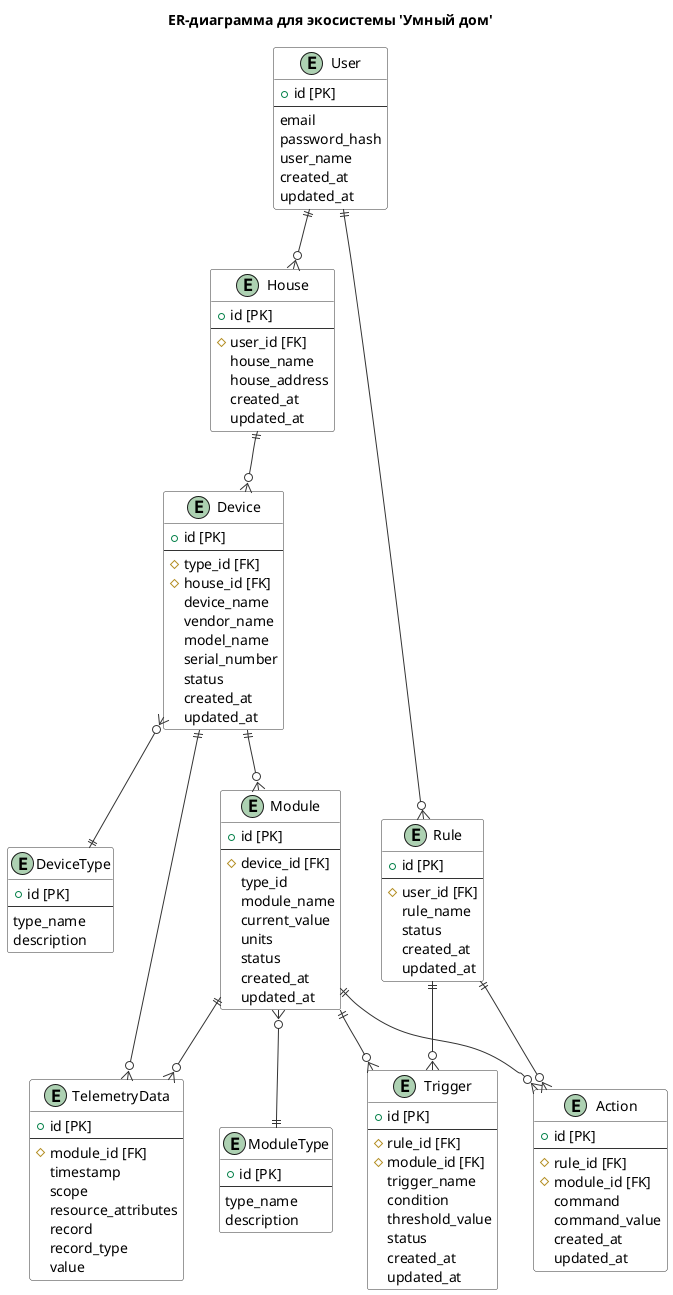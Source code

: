 @startuml
title "ER-диаграмма для экосистемы 'Умный дом'"

' Настройка внешнего вида
!define TABLE_BG_COLOR #FFFFFF
!define TABLE_BORDER_COLOR #333333
hide empty methods
skinparam class {
    BackgroundColor TABLE_BG_COLOR
    BorderColor TABLE_BORDER_COLOR
    ArrowColor TABLE_BORDER_COLOR
}

' Сущности
entity "User" as users {
  + id [PK]
  --
  email
  password_hash
  user_name
  created_at
  updated_at
}

entity "House" as houses {
  + id [PK]
  --
  # user_id [FK]
  house_name
  house_address
  created_at
  updated_at
}

entity "Device" as devices {
  + id [PK]
  --
  # type_id [FK]
  # house_id [FK]
  device_name
  vendor_name
  model_name
  serial_number
  status
  created_at
  updated_at
}

entity "DeviceType" as devicetypes {
  + id [PK]
  --
  type_name
  description
}

entity "Module" as modules {
    + id [PK]
    --
    # device_id [FK]
    type_id
    module_name
    current_value
    units
    status
    created_at
    updated_at
}

entity "ModuleType" as moduletypes {
  + id [PK]
  --
  type_name
  description
}

entity "TelemetryData" as telemetry {
    + id [PK]
    --
    # module_id [FK]
    timestamp
    scope
    resource_attributes
    record
    record_type
    value
}

entity "Rule" as rules {
    + id [PK]
    --
    # user_id [FK]
    rule_name
    status
    created_at
    updated_at
}

entity "Trigger" as triggers {
    + id [PK]
    --
    # rule_id [FK]
    # module_id [FK]
    trigger_name
    condition
    threshold_value
    status
    created_at
    updated_at
}

entity "Action" as actions {
    + id [PK]
    --
    # rule_id [FK]
    # module_id [FK]
    command
    command_value
    created_at
    updated_at
}


' Связи
users   ||--o{ houses
users   ||--o{ rules
houses  ||--o{ devices
devices }o--|| devicetypes
devices ||--o{ modules
devices ||--o{ telemetry
modules }o--|| moduletypes
modules ||--o{ telemetry
modules ||--o{ triggers
modules ||--o{ actions
rules   ||--o{ triggers
rules   ||--o{ actions

@enduml